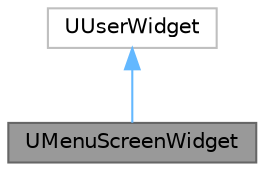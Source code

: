 digraph "UMenuScreenWidget"
{
 // LATEX_PDF_SIZE
  bgcolor="transparent";
  edge [fontname=Helvetica,fontsize=10,labelfontname=Helvetica,labelfontsize=10];
  node [fontname=Helvetica,fontsize=10,shape=box,height=0.2,width=0.4];
  Node1 [label="UMenuScreenWidget",height=0.2,width=0.4,color="gray40", fillcolor="grey60", style="filled", fontcolor="black",tooltip="Menu screen widget."];
  Node2 -> Node1 [dir="back",color="steelblue1",style="solid"];
  Node2 [label="UUserWidget",height=0.2,width=0.4,color="grey75", fillcolor="white", style="filled",tooltip=" "];
}
